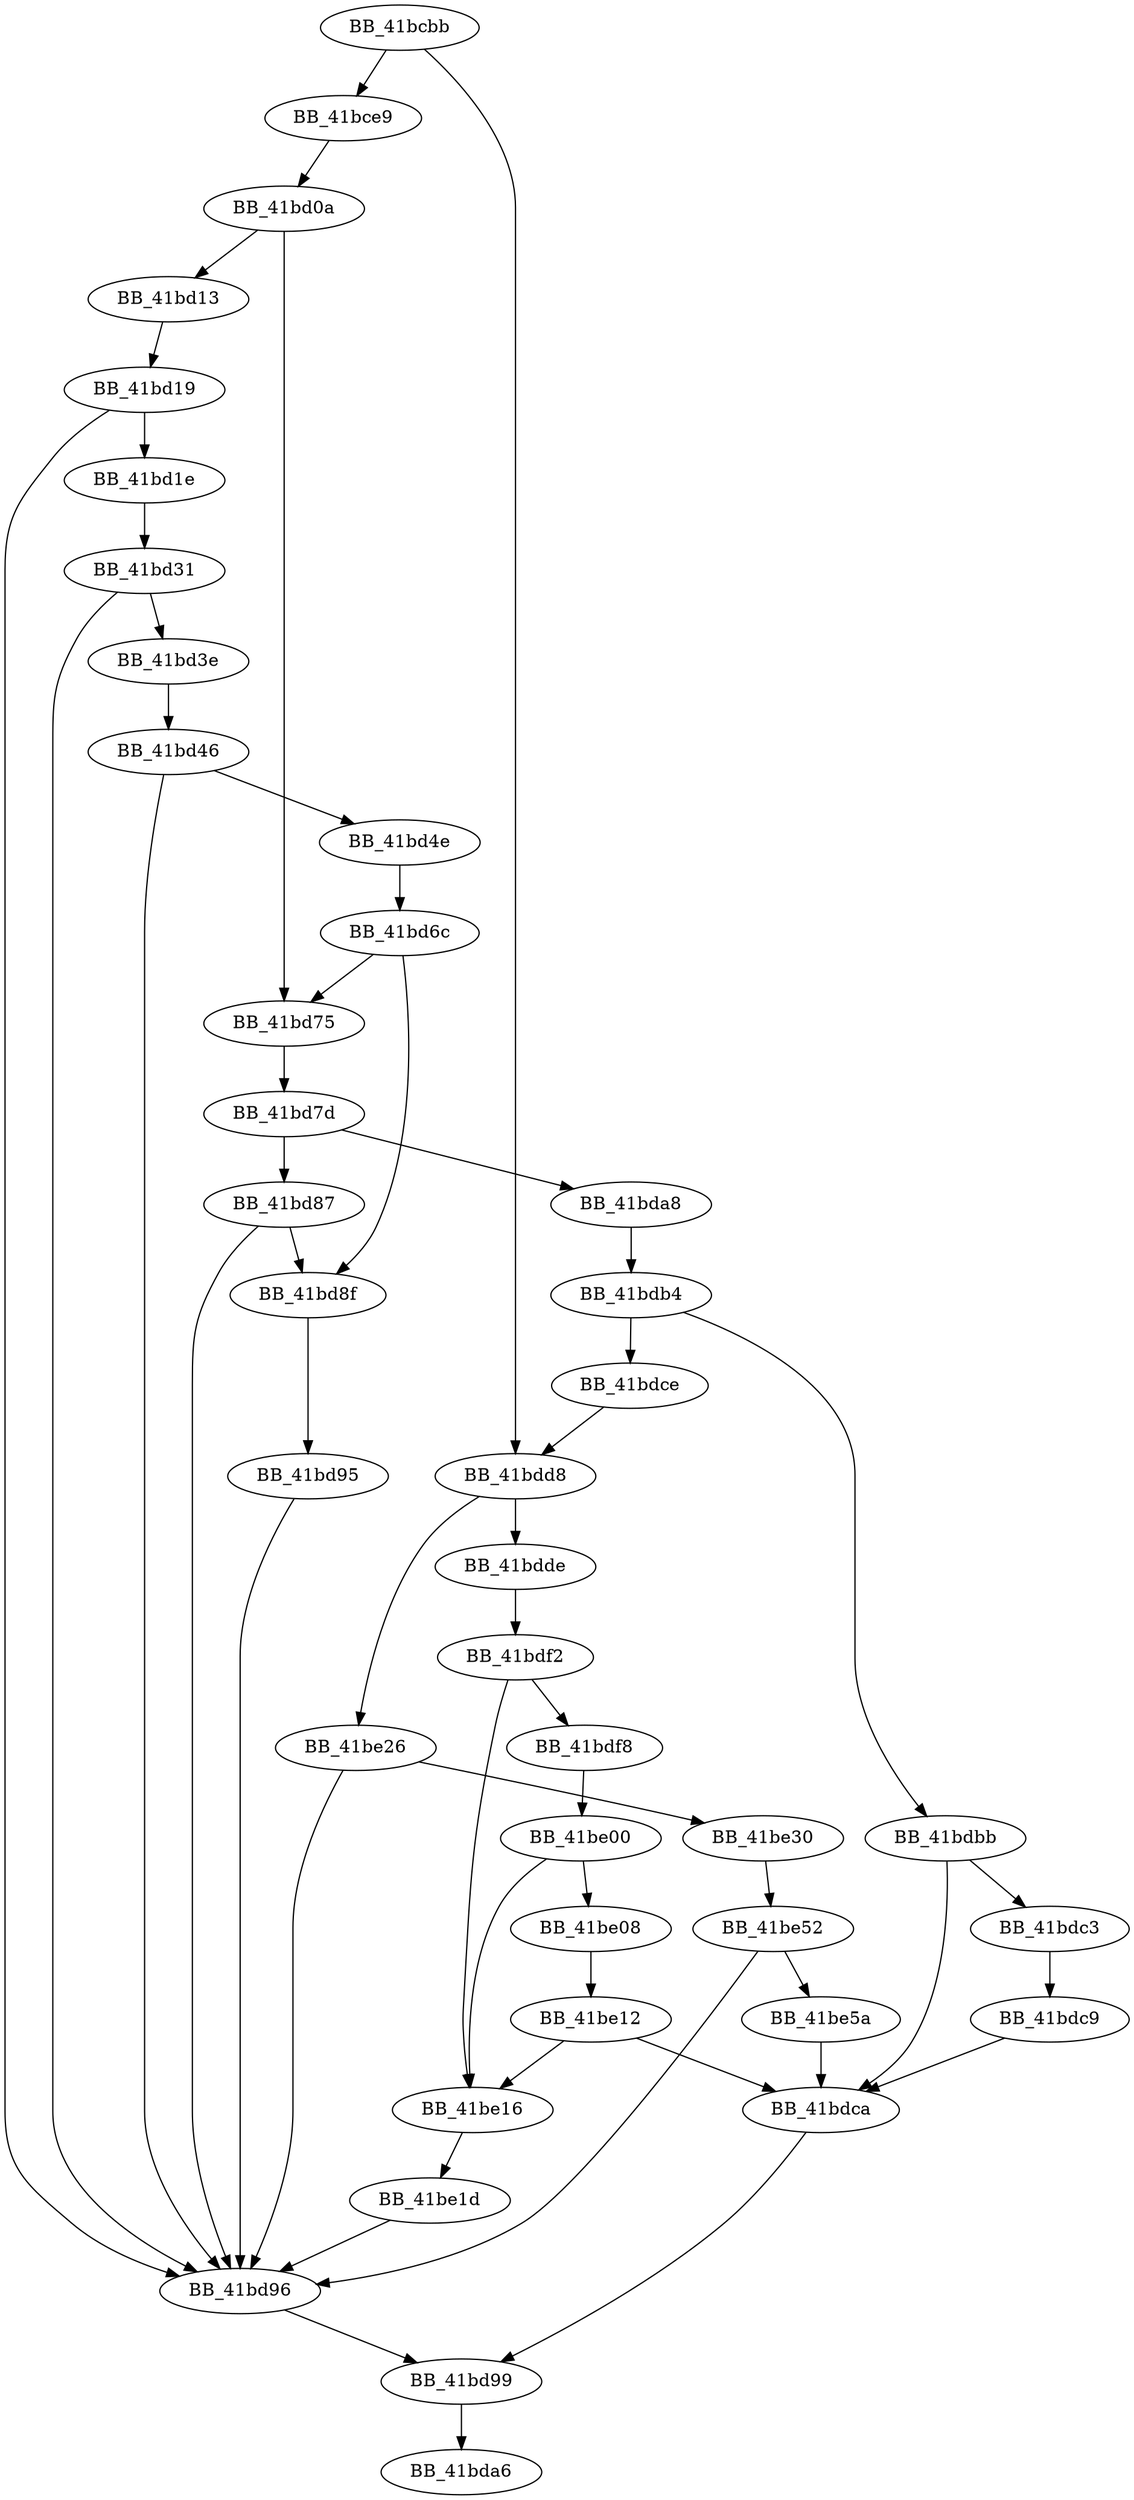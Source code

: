 DiGraph ___getlocaleinfo{
BB_41bcbb->BB_41bce9
BB_41bcbb->BB_41bdd8
BB_41bce9->BB_41bd0a
BB_41bd0a->BB_41bd13
BB_41bd0a->BB_41bd75
BB_41bd13->BB_41bd19
BB_41bd19->BB_41bd1e
BB_41bd19->BB_41bd96
BB_41bd1e->BB_41bd31
BB_41bd31->BB_41bd3e
BB_41bd31->BB_41bd96
BB_41bd3e->BB_41bd46
BB_41bd46->BB_41bd4e
BB_41bd46->BB_41bd96
BB_41bd4e->BB_41bd6c
BB_41bd6c->BB_41bd75
BB_41bd6c->BB_41bd8f
BB_41bd75->BB_41bd7d
BB_41bd7d->BB_41bd87
BB_41bd7d->BB_41bda8
BB_41bd87->BB_41bd8f
BB_41bd87->BB_41bd96
BB_41bd8f->BB_41bd95
BB_41bd95->BB_41bd96
BB_41bd96->BB_41bd99
BB_41bd99->BB_41bda6
BB_41bda8->BB_41bdb4
BB_41bdb4->BB_41bdbb
BB_41bdb4->BB_41bdce
BB_41bdbb->BB_41bdc3
BB_41bdbb->BB_41bdca
BB_41bdc3->BB_41bdc9
BB_41bdc9->BB_41bdca
BB_41bdca->BB_41bd99
BB_41bdce->BB_41bdd8
BB_41bdd8->BB_41bdde
BB_41bdd8->BB_41be26
BB_41bdde->BB_41bdf2
BB_41bdf2->BB_41bdf8
BB_41bdf2->BB_41be16
BB_41bdf8->BB_41be00
BB_41be00->BB_41be08
BB_41be00->BB_41be16
BB_41be08->BB_41be12
BB_41be12->BB_41bdca
BB_41be12->BB_41be16
BB_41be16->BB_41be1d
BB_41be1d->BB_41bd96
BB_41be26->BB_41bd96
BB_41be26->BB_41be30
BB_41be30->BB_41be52
BB_41be52->BB_41bd96
BB_41be52->BB_41be5a
BB_41be5a->BB_41bdca
}
